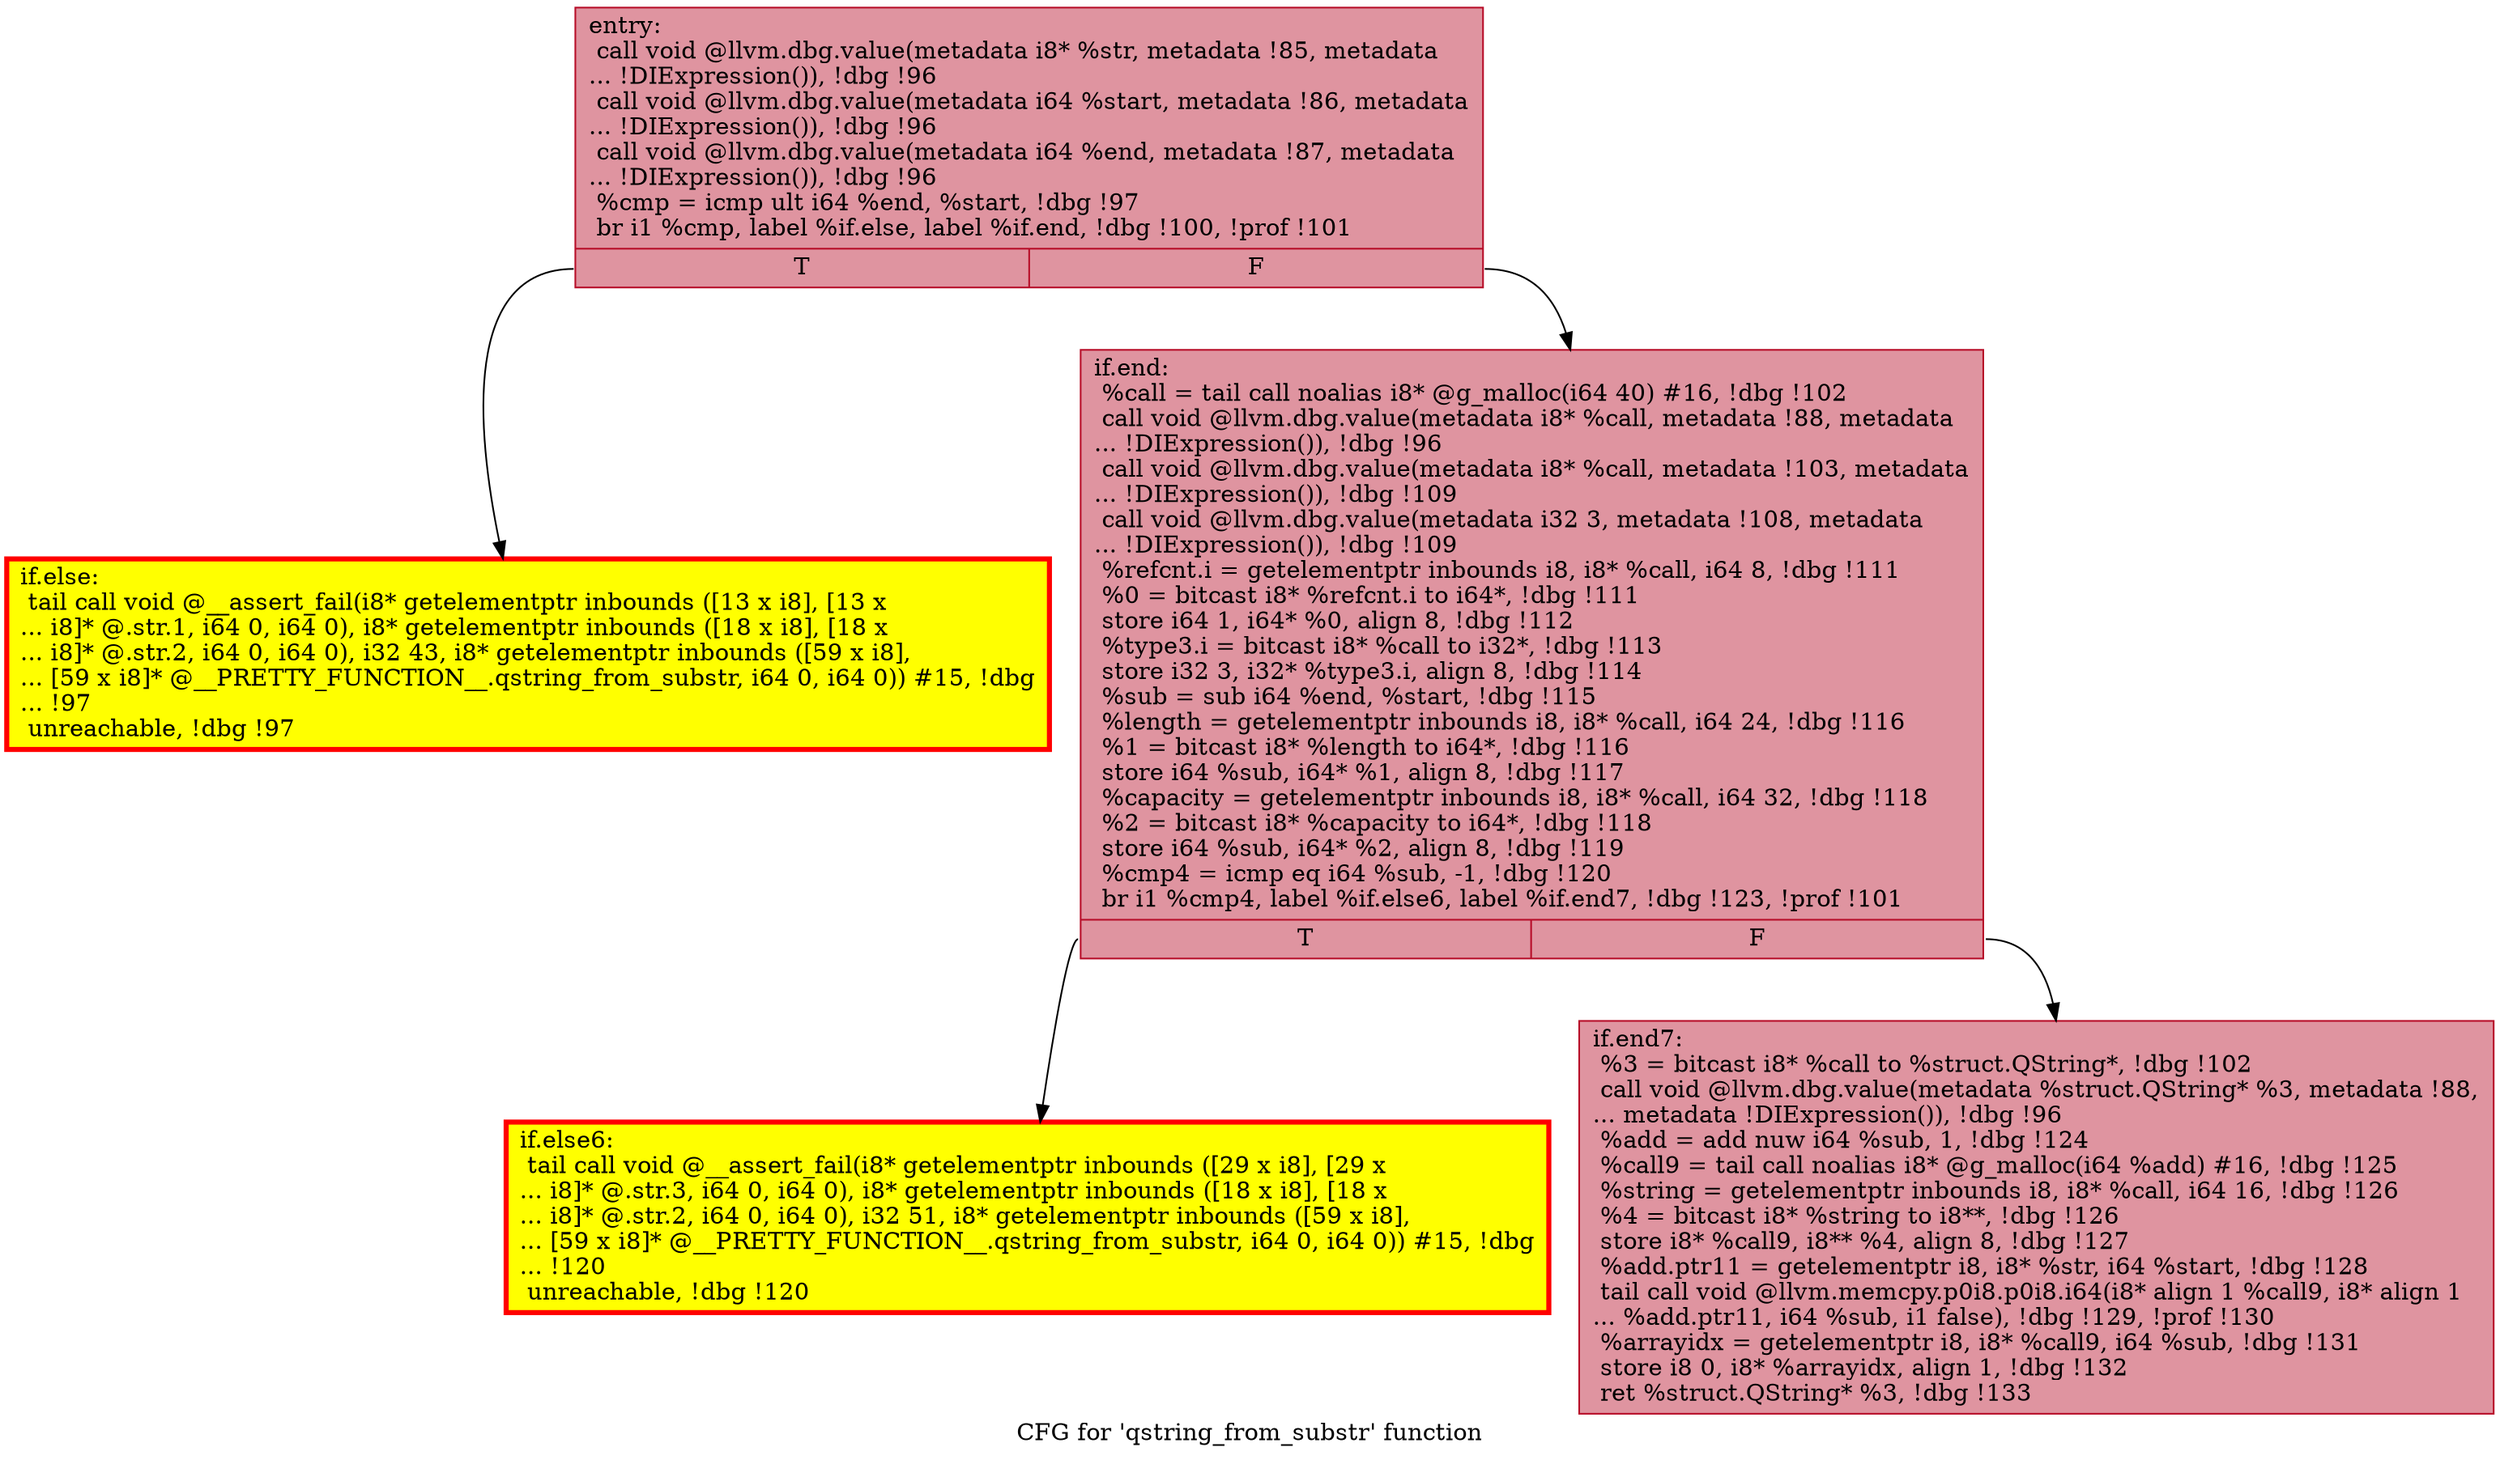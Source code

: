 digraph "CFG for 'qstring_from_substr' function" {
	label="CFG for 'qstring_from_substr' function";

	Node0x55e27f433d10 [shape=record,color="#b70d28ff", style=filled, fillcolor="#b70d2870",label="{entry:\l  call void @llvm.dbg.value(metadata i8* %str, metadata !85, metadata\l... !DIExpression()), !dbg !96\l  call void @llvm.dbg.value(metadata i64 %start, metadata !86, metadata\l... !DIExpression()), !dbg !96\l  call void @llvm.dbg.value(metadata i64 %end, metadata !87, metadata\l... !DIExpression()), !dbg !96\l  %cmp = icmp ult i64 %end, %start, !dbg !97\l  br i1 %cmp, label %if.else, label %if.end, !dbg !100, !prof !101\l|{<s0>T|<s1>F}}"];
	Node0x55e27f433d10:s0 -> Node0x55e27f4d7d00;
	Node0x55e27f433d10:s1 -> Node0x55e27f4d7cb0;
	Node0x55e27f4d7d00 [shape=record,penwidth=3.0, style="filled", color="red", fillcolor="yellow",label="{if.else:                                          \l  tail call void @__assert_fail(i8* getelementptr inbounds ([13 x i8], [13 x\l... i8]* @.str.1, i64 0, i64 0), i8* getelementptr inbounds ([18 x i8], [18 x\l... i8]* @.str.2, i64 0, i64 0), i32 43, i8* getelementptr inbounds ([59 x i8],\l... [59 x i8]* @__PRETTY_FUNCTION__.qstring_from_substr, i64 0, i64 0)) #15, !dbg\l... !97\l  unreachable, !dbg !97\l}"];
	Node0x55e27f4d7cb0 [shape=record,color="#b70d28ff", style=filled, fillcolor="#b70d2870",label="{if.end:                                           \l  %call = tail call noalias i8* @g_malloc(i64 40) #16, !dbg !102\l  call void @llvm.dbg.value(metadata i8* %call, metadata !88, metadata\l... !DIExpression()), !dbg !96\l  call void @llvm.dbg.value(metadata i8* %call, metadata !103, metadata\l... !DIExpression()), !dbg !109\l  call void @llvm.dbg.value(metadata i32 3, metadata !108, metadata\l... !DIExpression()), !dbg !109\l  %refcnt.i = getelementptr inbounds i8, i8* %call, i64 8, !dbg !111\l  %0 = bitcast i8* %refcnt.i to i64*, !dbg !111\l  store i64 1, i64* %0, align 8, !dbg !112\l  %type3.i = bitcast i8* %call to i32*, !dbg !113\l  store i32 3, i32* %type3.i, align 8, !dbg !114\l  %sub = sub i64 %end, %start, !dbg !115\l  %length = getelementptr inbounds i8, i8* %call, i64 24, !dbg !116\l  %1 = bitcast i8* %length to i64*, !dbg !116\l  store i64 %sub, i64* %1, align 8, !dbg !117\l  %capacity = getelementptr inbounds i8, i8* %call, i64 32, !dbg !118\l  %2 = bitcast i8* %capacity to i64*, !dbg !118\l  store i64 %sub, i64* %2, align 8, !dbg !119\l  %cmp4 = icmp eq i64 %sub, -1, !dbg !120\l  br i1 %cmp4, label %if.else6, label %if.end7, !dbg !123, !prof !101\l|{<s0>T|<s1>F}}"];
	Node0x55e27f4d7cb0:s0 -> Node0x55e27f4de5c0;
	Node0x55e27f4d7cb0:s1 -> Node0x55e27f4de550;
	Node0x55e27f4de5c0 [shape=record,penwidth=3.0, style="filled", color="red", fillcolor="yellow",label="{if.else6:                                         \l  tail call void @__assert_fail(i8* getelementptr inbounds ([29 x i8], [29 x\l... i8]* @.str.3, i64 0, i64 0), i8* getelementptr inbounds ([18 x i8], [18 x\l... i8]* @.str.2, i64 0, i64 0), i32 51, i8* getelementptr inbounds ([59 x i8],\l... [59 x i8]* @__PRETTY_FUNCTION__.qstring_from_substr, i64 0, i64 0)) #15, !dbg\l... !120\l  unreachable, !dbg !120\l}"];
	Node0x55e27f4de550 [shape=record,color="#b70d28ff", style=filled, fillcolor="#b70d2870",label="{if.end7:                                          \l  %3 = bitcast i8* %call to %struct.QString*, !dbg !102\l  call void @llvm.dbg.value(metadata %struct.QString* %3, metadata !88,\l... metadata !DIExpression()), !dbg !96\l  %add = add nuw i64 %sub, 1, !dbg !124\l  %call9 = tail call noalias i8* @g_malloc(i64 %add) #16, !dbg !125\l  %string = getelementptr inbounds i8, i8* %call, i64 16, !dbg !126\l  %4 = bitcast i8* %string to i8**, !dbg !126\l  store i8* %call9, i8** %4, align 8, !dbg !127\l  %add.ptr11 = getelementptr i8, i8* %str, i64 %start, !dbg !128\l  tail call void @llvm.memcpy.p0i8.p0i8.i64(i8* align 1 %call9, i8* align 1\l... %add.ptr11, i64 %sub, i1 false), !dbg !129, !prof !130\l  %arrayidx = getelementptr i8, i8* %call9, i64 %sub, !dbg !131\l  store i8 0, i8* %arrayidx, align 1, !dbg !132\l  ret %struct.QString* %3, !dbg !133\l}"];
}
